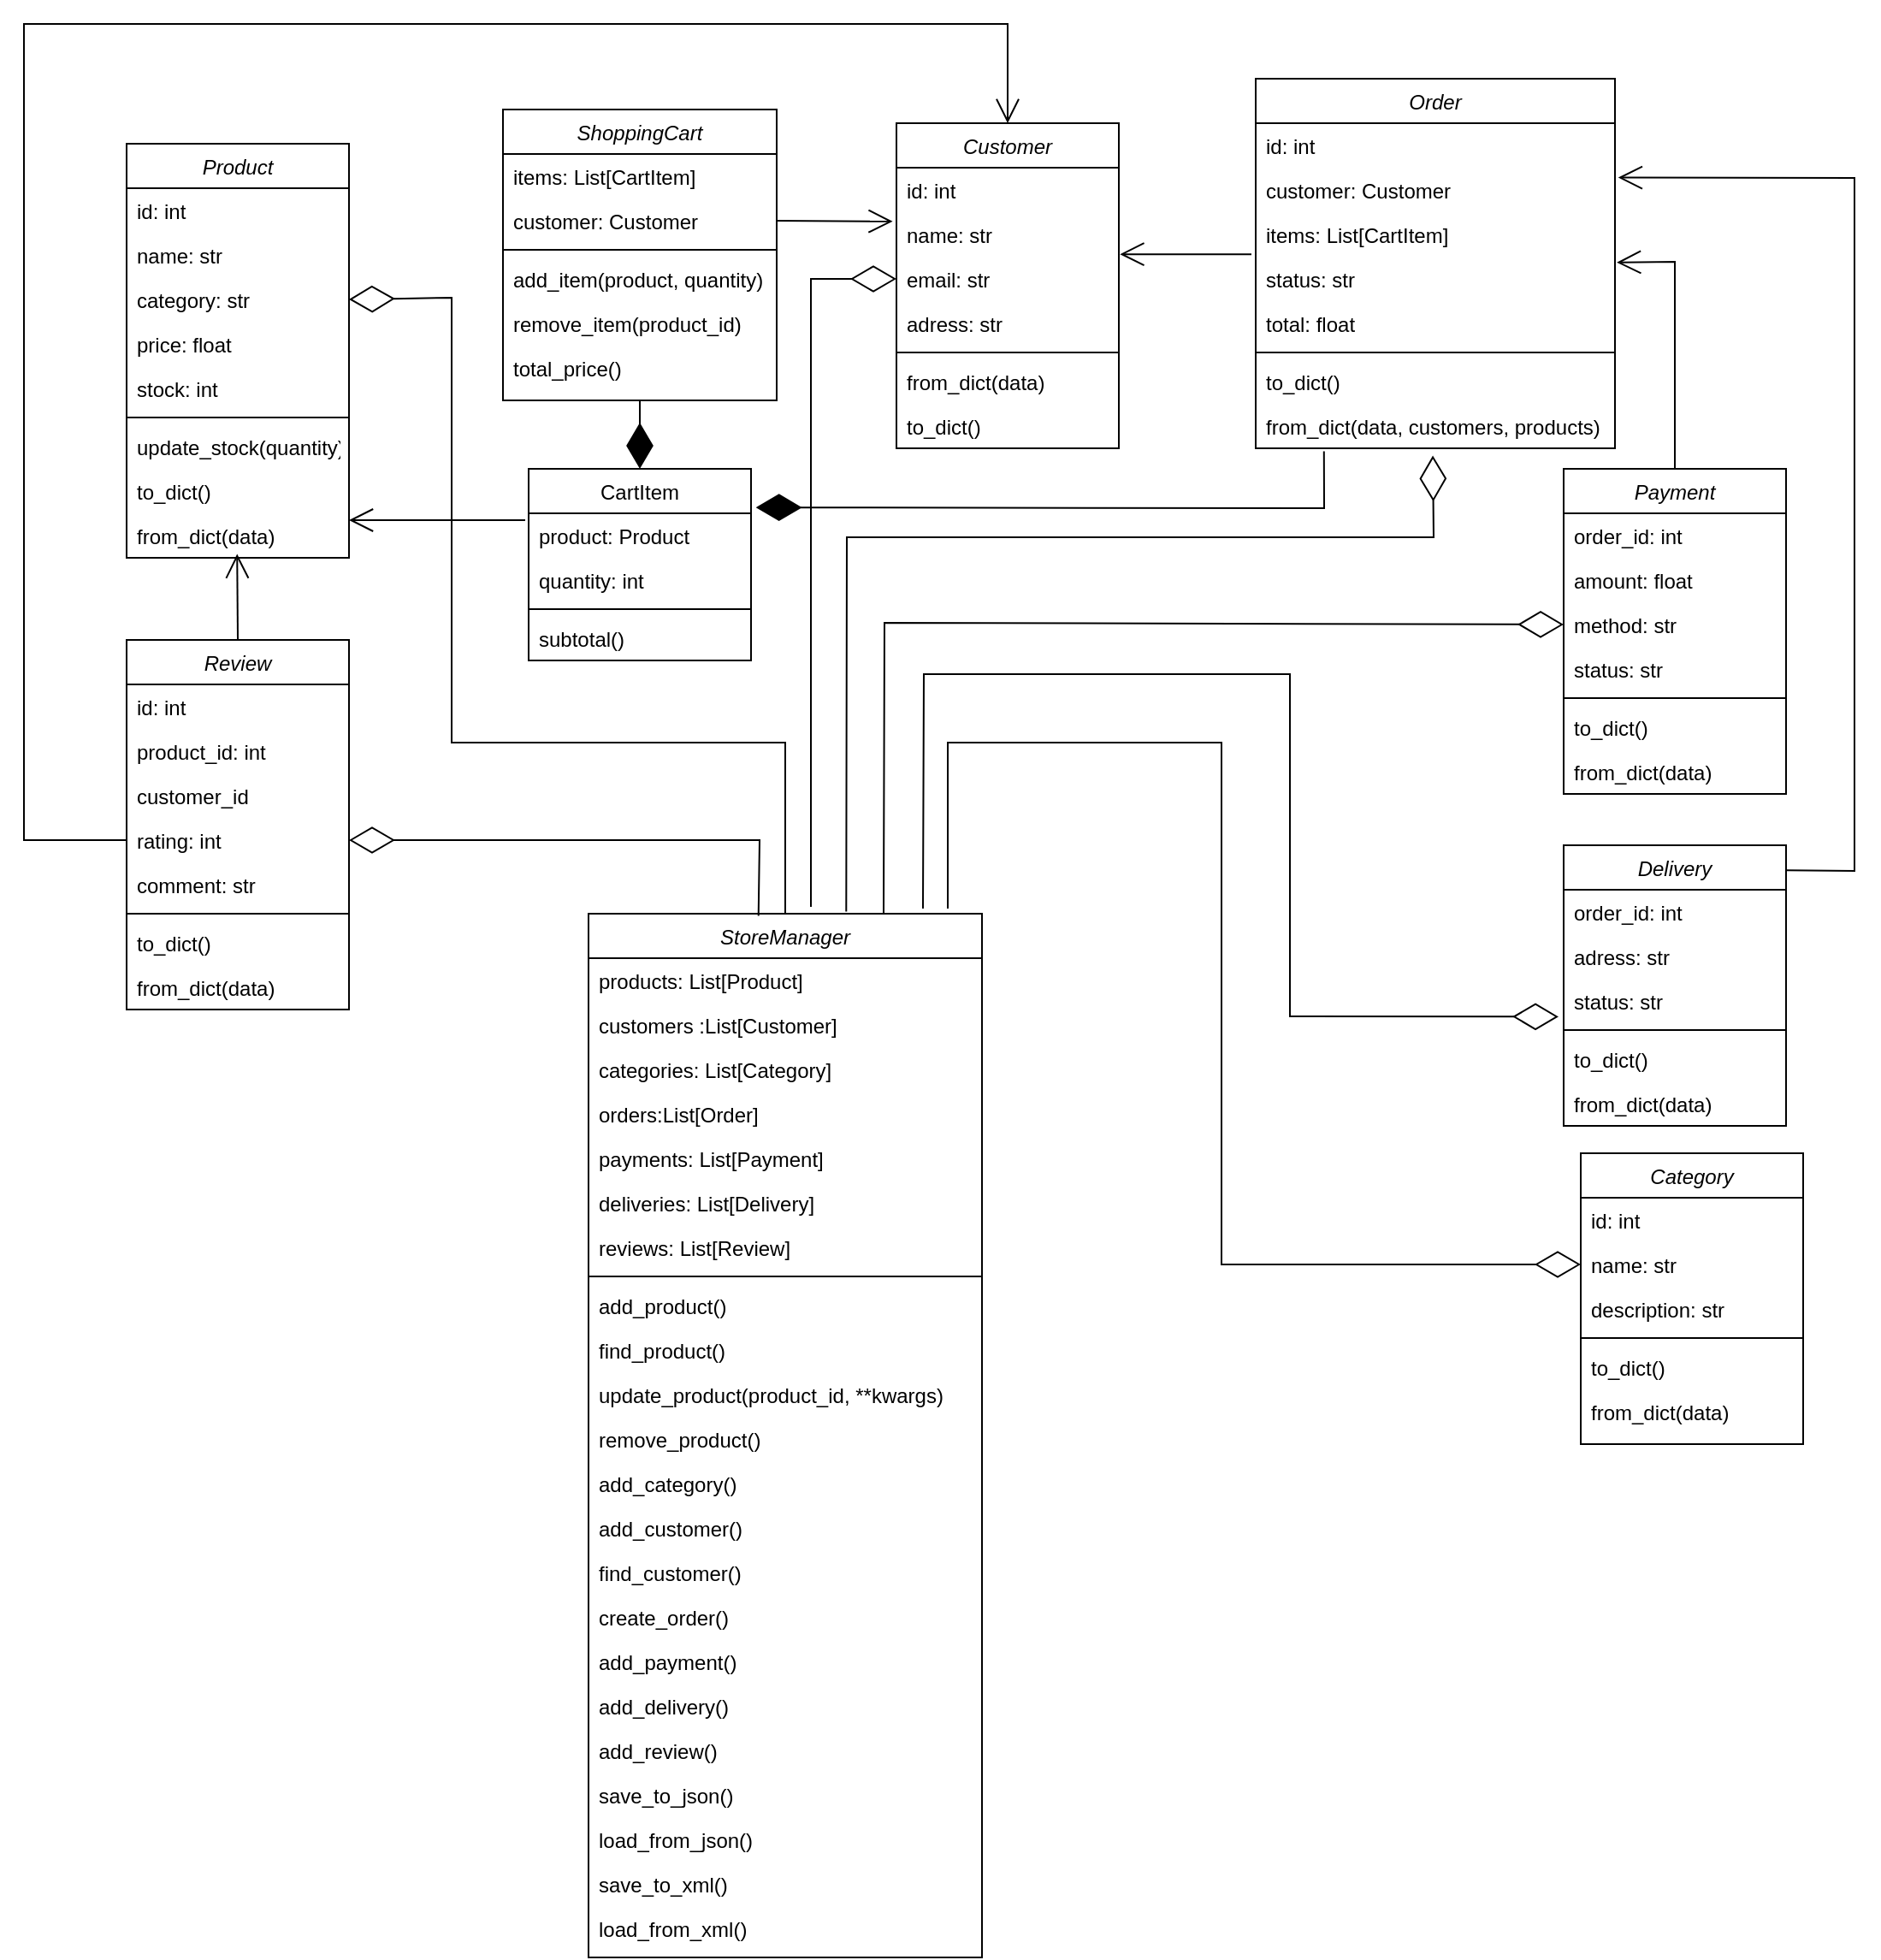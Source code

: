 <mxfile version="28.2.7">
  <diagram id="C5RBs43oDa-KdzZeNtuy" name="Page-1">
    <mxGraphModel dx="2334" dy="1983" grid="1" gridSize="10" guides="1" tooltips="1" connect="1" arrows="1" fold="1" page="1" pageScale="1" pageWidth="827" pageHeight="1169" math="0" shadow="0">
      <root>
        <mxCell id="WIyWlLk6GJQsqaUBKTNV-0" />
        <mxCell id="WIyWlLk6GJQsqaUBKTNV-1" parent="WIyWlLk6GJQsqaUBKTNV-0" />
        <mxCell id="zkfFHV4jXpPFQw0GAbJ--0" value="Product" style="swimlane;fontStyle=2;align=center;verticalAlign=top;childLayout=stackLayout;horizontal=1;startSize=26;horizontalStack=0;resizeParent=1;resizeLast=0;collapsible=1;marginBottom=0;rounded=0;shadow=0;strokeWidth=1;" parent="WIyWlLk6GJQsqaUBKTNV-1" vertex="1">
          <mxGeometry y="50" width="130" height="242" as="geometry">
            <mxRectangle x="220" y="120" width="160" height="26" as="alternateBounds" />
          </mxGeometry>
        </mxCell>
        <mxCell id="zkfFHV4jXpPFQw0GAbJ--1" value="id: int" style="text;align=left;verticalAlign=top;spacingLeft=4;spacingRight=4;overflow=hidden;rotatable=0;points=[[0,0.5],[1,0.5]];portConstraint=eastwest;" parent="zkfFHV4jXpPFQw0GAbJ--0" vertex="1">
          <mxGeometry y="26" width="130" height="26" as="geometry" />
        </mxCell>
        <mxCell id="zkfFHV4jXpPFQw0GAbJ--2" value="name: str" style="text;align=left;verticalAlign=top;spacingLeft=4;spacingRight=4;overflow=hidden;rotatable=0;points=[[0,0.5],[1,0.5]];portConstraint=eastwest;rounded=0;shadow=0;html=0;" parent="zkfFHV4jXpPFQw0GAbJ--0" vertex="1">
          <mxGeometry y="52" width="130" height="26" as="geometry" />
        </mxCell>
        <mxCell id="zkfFHV4jXpPFQw0GAbJ--3" value="category: str" style="text;align=left;verticalAlign=top;spacingLeft=4;spacingRight=4;overflow=hidden;rotatable=0;points=[[0,0.5],[1,0.5]];portConstraint=eastwest;rounded=0;shadow=0;html=0;" parent="zkfFHV4jXpPFQw0GAbJ--0" vertex="1">
          <mxGeometry y="78" width="130" height="26" as="geometry" />
        </mxCell>
        <mxCell id="DKI0FBBjCw4Z8pUlrbn_-0" value="price: float " style="text;align=left;verticalAlign=top;spacingLeft=4;spacingRight=4;overflow=hidden;rotatable=0;points=[[0,0.5],[1,0.5]];portConstraint=eastwest;rounded=0;shadow=0;html=0;" parent="zkfFHV4jXpPFQw0GAbJ--0" vertex="1">
          <mxGeometry y="104" width="130" height="26" as="geometry" />
        </mxCell>
        <mxCell id="DKI0FBBjCw4Z8pUlrbn_-1" value="stock: int" style="text;align=left;verticalAlign=top;spacingLeft=4;spacingRight=4;overflow=hidden;rotatable=0;points=[[0,0.5],[1,0.5]];portConstraint=eastwest;rounded=0;shadow=0;html=0;" parent="zkfFHV4jXpPFQw0GAbJ--0" vertex="1">
          <mxGeometry y="130" width="130" height="26" as="geometry" />
        </mxCell>
        <mxCell id="zkfFHV4jXpPFQw0GAbJ--4" value="" style="line;html=1;strokeWidth=1;align=left;verticalAlign=middle;spacingTop=-1;spacingLeft=3;spacingRight=3;rotatable=0;labelPosition=right;points=[];portConstraint=eastwest;" parent="zkfFHV4jXpPFQw0GAbJ--0" vertex="1">
          <mxGeometry y="156" width="130" height="8" as="geometry" />
        </mxCell>
        <mxCell id="zkfFHV4jXpPFQw0GAbJ--5" value="update_stock(quantity)" style="text;align=left;verticalAlign=top;spacingLeft=4;spacingRight=4;overflow=hidden;rotatable=0;points=[[0,0.5],[1,0.5]];portConstraint=eastwest;" parent="zkfFHV4jXpPFQw0GAbJ--0" vertex="1">
          <mxGeometry y="164" width="130" height="26" as="geometry" />
        </mxCell>
        <mxCell id="DKI0FBBjCw4Z8pUlrbn_-4" value="to_dict()" style="text;align=left;verticalAlign=top;spacingLeft=4;spacingRight=4;overflow=hidden;rotatable=0;points=[[0,0.5],[1,0.5]];portConstraint=eastwest;" parent="zkfFHV4jXpPFQw0GAbJ--0" vertex="1">
          <mxGeometry y="190" width="130" height="26" as="geometry" />
        </mxCell>
        <mxCell id="DKI0FBBjCw4Z8pUlrbn_-5" value="from_dict(data)" style="text;align=left;verticalAlign=top;spacingLeft=4;spacingRight=4;overflow=hidden;rotatable=0;points=[[0,0.5],[1,0.5]];portConstraint=eastwest;" parent="zkfFHV4jXpPFQw0GAbJ--0" vertex="1">
          <mxGeometry y="216" width="130" height="26" as="geometry" />
        </mxCell>
        <mxCell id="zkfFHV4jXpPFQw0GAbJ--17" value="CartItem" style="swimlane;fontStyle=0;align=center;verticalAlign=top;childLayout=stackLayout;horizontal=1;startSize=26;horizontalStack=0;resizeParent=1;resizeLast=0;collapsible=1;marginBottom=0;rounded=0;shadow=0;strokeWidth=1;" parent="WIyWlLk6GJQsqaUBKTNV-1" vertex="1">
          <mxGeometry x="235" y="240" width="130" height="112" as="geometry">
            <mxRectangle x="508" y="120" width="160" height="26" as="alternateBounds" />
          </mxGeometry>
        </mxCell>
        <mxCell id="zkfFHV4jXpPFQw0GAbJ--18" value="product: Product" style="text;align=left;verticalAlign=top;spacingLeft=4;spacingRight=4;overflow=hidden;rotatable=0;points=[[0,0.5],[1,0.5]];portConstraint=eastwest;" parent="zkfFHV4jXpPFQw0GAbJ--17" vertex="1">
          <mxGeometry y="26" width="130" height="26" as="geometry" />
        </mxCell>
        <mxCell id="zkfFHV4jXpPFQw0GAbJ--19" value="quantity: int" style="text;align=left;verticalAlign=top;spacingLeft=4;spacingRight=4;overflow=hidden;rotatable=0;points=[[0,0.5],[1,0.5]];portConstraint=eastwest;rounded=0;shadow=0;html=0;" parent="zkfFHV4jXpPFQw0GAbJ--17" vertex="1">
          <mxGeometry y="52" width="130" height="26" as="geometry" />
        </mxCell>
        <mxCell id="zkfFHV4jXpPFQw0GAbJ--23" value="" style="line;html=1;strokeWidth=1;align=left;verticalAlign=middle;spacingTop=-1;spacingLeft=3;spacingRight=3;rotatable=0;labelPosition=right;points=[];portConstraint=eastwest;" parent="zkfFHV4jXpPFQw0GAbJ--17" vertex="1">
          <mxGeometry y="78" width="130" height="8" as="geometry" />
        </mxCell>
        <mxCell id="zkfFHV4jXpPFQw0GAbJ--24" value="subtotal()" style="text;align=left;verticalAlign=top;spacingLeft=4;spacingRight=4;overflow=hidden;rotatable=0;points=[[0,0.5],[1,0.5]];portConstraint=eastwest;" parent="zkfFHV4jXpPFQw0GAbJ--17" vertex="1">
          <mxGeometry y="86" width="130" height="26" as="geometry" />
        </mxCell>
        <mxCell id="DKI0FBBjCw4Z8pUlrbn_-7" value="ShoppingCart" style="swimlane;fontStyle=2;align=center;verticalAlign=top;childLayout=stackLayout;horizontal=1;startSize=26;horizontalStack=0;resizeParent=1;resizeLast=0;collapsible=1;marginBottom=0;rounded=0;shadow=0;strokeWidth=1;" parent="WIyWlLk6GJQsqaUBKTNV-1" vertex="1">
          <mxGeometry x="220" y="30" width="160" height="170" as="geometry">
            <mxRectangle x="230" y="140" width="160" height="26" as="alternateBounds" />
          </mxGeometry>
        </mxCell>
        <mxCell id="DKI0FBBjCw4Z8pUlrbn_-8" value="items: List[CartItem]" style="text;align=left;verticalAlign=top;spacingLeft=4;spacingRight=4;overflow=hidden;rotatable=0;points=[[0,0.5],[1,0.5]];portConstraint=eastwest;" parent="DKI0FBBjCw4Z8pUlrbn_-7" vertex="1">
          <mxGeometry y="26" width="160" height="26" as="geometry" />
        </mxCell>
        <mxCell id="I-bOM3SAnrfnJg7YNh3z-1" value="customer: Customer" style="text;align=left;verticalAlign=top;spacingLeft=4;spacingRight=4;overflow=hidden;rotatable=0;points=[[0,0.5],[1,0.5]];portConstraint=eastwest;" vertex="1" parent="DKI0FBBjCw4Z8pUlrbn_-7">
          <mxGeometry y="52" width="160" height="26" as="geometry" />
        </mxCell>
        <mxCell id="DKI0FBBjCw4Z8pUlrbn_-13" value="" style="line;html=1;strokeWidth=1;align=left;verticalAlign=middle;spacingTop=-1;spacingLeft=3;spacingRight=3;rotatable=0;labelPosition=right;points=[];portConstraint=eastwest;" parent="DKI0FBBjCw4Z8pUlrbn_-7" vertex="1">
          <mxGeometry y="78" width="160" height="8" as="geometry" />
        </mxCell>
        <mxCell id="DKI0FBBjCw4Z8pUlrbn_-14" value="add_item(product, quantity)" style="text;align=left;verticalAlign=top;spacingLeft=4;spacingRight=4;overflow=hidden;rotatable=0;points=[[0,0.5],[1,0.5]];portConstraint=eastwest;" parent="DKI0FBBjCw4Z8pUlrbn_-7" vertex="1">
          <mxGeometry y="86" width="160" height="26" as="geometry" />
        </mxCell>
        <mxCell id="DKI0FBBjCw4Z8pUlrbn_-15" value="remove_item(product_id)" style="text;align=left;verticalAlign=top;spacingLeft=4;spacingRight=4;overflow=hidden;rotatable=0;points=[[0,0.5],[1,0.5]];portConstraint=eastwest;" parent="DKI0FBBjCw4Z8pUlrbn_-7" vertex="1">
          <mxGeometry y="112" width="160" height="26" as="geometry" />
        </mxCell>
        <mxCell id="DKI0FBBjCw4Z8pUlrbn_-16" value="total_price()" style="text;align=left;verticalAlign=top;spacingLeft=4;spacingRight=4;overflow=hidden;rotatable=0;points=[[0,0.5],[1,0.5]];portConstraint=eastwest;" parent="DKI0FBBjCw4Z8pUlrbn_-7" vertex="1">
          <mxGeometry y="138" width="160" height="26" as="geometry" />
        </mxCell>
        <mxCell id="DKI0FBBjCw4Z8pUlrbn_-21" value="Order" style="swimlane;fontStyle=2;align=center;verticalAlign=top;childLayout=stackLayout;horizontal=1;startSize=26;horizontalStack=0;resizeParent=1;resizeLast=0;collapsible=1;marginBottom=0;rounded=0;shadow=0;strokeWidth=1;" parent="WIyWlLk6GJQsqaUBKTNV-1" vertex="1">
          <mxGeometry x="660" y="12" width="210" height="216" as="geometry">
            <mxRectangle x="230" y="140" width="160" height="26" as="alternateBounds" />
          </mxGeometry>
        </mxCell>
        <mxCell id="DKI0FBBjCw4Z8pUlrbn_-22" value="id: int" style="text;align=left;verticalAlign=top;spacingLeft=4;spacingRight=4;overflow=hidden;rotatable=0;points=[[0,0.5],[1,0.5]];portConstraint=eastwest;" parent="DKI0FBBjCw4Z8pUlrbn_-21" vertex="1">
          <mxGeometry y="26" width="210" height="26" as="geometry" />
        </mxCell>
        <mxCell id="luBoeH97McLYvLyS9uhL-21" value="customer: Customer" style="text;align=left;verticalAlign=top;spacingLeft=4;spacingRight=4;overflow=hidden;rotatable=0;points=[[0,0.5],[1,0.5]];portConstraint=eastwest;" parent="DKI0FBBjCw4Z8pUlrbn_-21" vertex="1">
          <mxGeometry y="52" width="210" height="26" as="geometry" />
        </mxCell>
        <mxCell id="luBoeH97McLYvLyS9uhL-24" value="items: List[CartItem]" style="text;align=left;verticalAlign=top;spacingLeft=4;spacingRight=4;overflow=hidden;rotatable=0;points=[[0,0.5],[1,0.5]];portConstraint=eastwest;" parent="DKI0FBBjCw4Z8pUlrbn_-21" vertex="1">
          <mxGeometry y="78" width="210" height="26" as="geometry" />
        </mxCell>
        <mxCell id="luBoeH97McLYvLyS9uhL-25" value="status: str" style="text;align=left;verticalAlign=top;spacingLeft=4;spacingRight=4;overflow=hidden;rotatable=0;points=[[0,0.5],[1,0.5]];portConstraint=eastwest;" parent="DKI0FBBjCw4Z8pUlrbn_-21" vertex="1">
          <mxGeometry y="104" width="210" height="26" as="geometry" />
        </mxCell>
        <mxCell id="luBoeH97McLYvLyS9uhL-26" value="total: float" style="text;align=left;verticalAlign=top;spacingLeft=4;spacingRight=4;overflow=hidden;rotatable=0;points=[[0,0.5],[1,0.5]];portConstraint=eastwest;" parent="DKI0FBBjCw4Z8pUlrbn_-21" vertex="1">
          <mxGeometry y="130" width="210" height="26" as="geometry" />
        </mxCell>
        <mxCell id="DKI0FBBjCw4Z8pUlrbn_-23" value="" style="line;html=1;strokeWidth=1;align=left;verticalAlign=middle;spacingTop=-1;spacingLeft=3;spacingRight=3;rotatable=0;labelPosition=right;points=[];portConstraint=eastwest;" parent="DKI0FBBjCw4Z8pUlrbn_-21" vertex="1">
          <mxGeometry y="156" width="210" height="8" as="geometry" />
        </mxCell>
        <mxCell id="DKI0FBBjCw4Z8pUlrbn_-27" value="to_dict()" style="text;align=left;verticalAlign=top;spacingLeft=4;spacingRight=4;overflow=hidden;rotatable=0;points=[[0,0.5],[1,0.5]];portConstraint=eastwest;" parent="DKI0FBBjCw4Z8pUlrbn_-21" vertex="1">
          <mxGeometry y="164" width="210" height="26" as="geometry" />
        </mxCell>
        <mxCell id="I-bOM3SAnrfnJg7YNh3z-3" value="from_dict(data, customers, products)" style="text;align=left;verticalAlign=top;spacingLeft=4;spacingRight=4;overflow=hidden;rotatable=0;points=[[0,0.5],[1,0.5]];portConstraint=eastwest;" vertex="1" parent="DKI0FBBjCw4Z8pUlrbn_-21">
          <mxGeometry y="190" width="210" height="26" as="geometry" />
        </mxCell>
        <mxCell id="luBoeH97McLYvLyS9uhL-0" value="Customer" style="swimlane;fontStyle=2;align=center;verticalAlign=top;childLayout=stackLayout;horizontal=1;startSize=26;horizontalStack=0;resizeParent=1;resizeLast=0;collapsible=1;marginBottom=0;rounded=0;shadow=0;strokeWidth=1;" parent="WIyWlLk6GJQsqaUBKTNV-1" vertex="1">
          <mxGeometry x="450" y="38" width="130" height="190" as="geometry">
            <mxRectangle x="230" y="140" width="160" height="26" as="alternateBounds" />
          </mxGeometry>
        </mxCell>
        <mxCell id="luBoeH97McLYvLyS9uhL-1" value="id: int&#xa;" style="text;align=left;verticalAlign=top;spacingLeft=4;spacingRight=4;overflow=hidden;rotatable=0;points=[[0,0.5],[1,0.5]];portConstraint=eastwest;" parent="luBoeH97McLYvLyS9uhL-0" vertex="1">
          <mxGeometry y="26" width="130" height="26" as="geometry" />
        </mxCell>
        <mxCell id="luBoeH97McLYvLyS9uhL-14" value="name: str" style="text;align=left;verticalAlign=top;spacingLeft=4;spacingRight=4;overflow=hidden;rotatable=0;points=[[0,0.5],[1,0.5]];portConstraint=eastwest;" parent="luBoeH97McLYvLyS9uhL-0" vertex="1">
          <mxGeometry y="52" width="130" height="26" as="geometry" />
        </mxCell>
        <mxCell id="luBoeH97McLYvLyS9uhL-15" value="email: str" style="text;align=left;verticalAlign=top;spacingLeft=4;spacingRight=4;overflow=hidden;rotatable=0;points=[[0,0.5],[1,0.5]];portConstraint=eastwest;" parent="luBoeH97McLYvLyS9uhL-0" vertex="1">
          <mxGeometry y="78" width="130" height="26" as="geometry" />
        </mxCell>
        <mxCell id="luBoeH97McLYvLyS9uhL-16" value="adress: str" style="text;align=left;verticalAlign=top;spacingLeft=4;spacingRight=4;overflow=hidden;rotatable=0;points=[[0,0.5],[1,0.5]];portConstraint=eastwest;" parent="luBoeH97McLYvLyS9uhL-0" vertex="1">
          <mxGeometry y="104" width="130" height="26" as="geometry" />
        </mxCell>
        <mxCell id="luBoeH97McLYvLyS9uhL-2" value="" style="line;html=1;strokeWidth=1;align=left;verticalAlign=middle;spacingTop=-1;spacingLeft=3;spacingRight=3;rotatable=0;labelPosition=right;points=[];portConstraint=eastwest;" parent="luBoeH97McLYvLyS9uhL-0" vertex="1">
          <mxGeometry y="130" width="130" height="8" as="geometry" />
        </mxCell>
        <mxCell id="luBoeH97McLYvLyS9uhL-5" value="from_dict(data)" style="text;align=left;verticalAlign=top;spacingLeft=4;spacingRight=4;overflow=hidden;rotatable=0;points=[[0,0.5],[1,0.5]];portConstraint=eastwest;" parent="luBoeH97McLYvLyS9uhL-0" vertex="1">
          <mxGeometry y="138" width="130" height="26" as="geometry" />
        </mxCell>
        <mxCell id="luBoeH97McLYvLyS9uhL-6" value="to_dict()" style="text;align=left;verticalAlign=top;spacingLeft=4;spacingRight=4;overflow=hidden;rotatable=0;points=[[0,0.5],[1,0.5]];portConstraint=eastwest;" parent="luBoeH97McLYvLyS9uhL-0" vertex="1">
          <mxGeometry y="164" width="130" height="26" as="geometry" />
        </mxCell>
        <mxCell id="luBoeH97McLYvLyS9uhL-7" value="Delivery" style="swimlane;fontStyle=2;align=center;verticalAlign=top;childLayout=stackLayout;horizontal=1;startSize=26;horizontalStack=0;resizeParent=1;resizeLast=0;collapsible=1;marginBottom=0;rounded=0;shadow=0;strokeWidth=1;" parent="WIyWlLk6GJQsqaUBKTNV-1" vertex="1">
          <mxGeometry x="840" y="460" width="130" height="164" as="geometry">
            <mxRectangle x="230" y="140" width="160" height="26" as="alternateBounds" />
          </mxGeometry>
        </mxCell>
        <mxCell id="luBoeH97McLYvLyS9uhL-8" value="order_id: int" style="text;align=left;verticalAlign=top;spacingLeft=4;spacingRight=4;overflow=hidden;rotatable=0;points=[[0,0.5],[1,0.5]];portConstraint=eastwest;" parent="luBoeH97McLYvLyS9uhL-7" vertex="1">
          <mxGeometry y="26" width="130" height="26" as="geometry" />
        </mxCell>
        <mxCell id="luBoeH97McLYvLyS9uhL-43" value="adress: str" style="text;align=left;verticalAlign=top;spacingLeft=4;spacingRight=4;overflow=hidden;rotatable=0;points=[[0,0.5],[1,0.5]];portConstraint=eastwest;" parent="luBoeH97McLYvLyS9uhL-7" vertex="1">
          <mxGeometry y="52" width="130" height="26" as="geometry" />
        </mxCell>
        <mxCell id="luBoeH97McLYvLyS9uhL-44" value="status: str" style="text;align=left;verticalAlign=top;spacingLeft=4;spacingRight=4;overflow=hidden;rotatable=0;points=[[0,0.5],[1,0.5]];portConstraint=eastwest;" parent="luBoeH97McLYvLyS9uhL-7" vertex="1">
          <mxGeometry y="78" width="130" height="26" as="geometry" />
        </mxCell>
        <mxCell id="luBoeH97McLYvLyS9uhL-9" value="" style="line;html=1;strokeWidth=1;align=left;verticalAlign=middle;spacingTop=-1;spacingLeft=3;spacingRight=3;rotatable=0;labelPosition=right;points=[];portConstraint=eastwest;" parent="luBoeH97McLYvLyS9uhL-7" vertex="1">
          <mxGeometry y="104" width="130" height="8" as="geometry" />
        </mxCell>
        <mxCell id="luBoeH97McLYvLyS9uhL-13" value="to_dict()" style="text;align=left;verticalAlign=top;spacingLeft=4;spacingRight=4;overflow=hidden;rotatable=0;points=[[0,0.5],[1,0.5]];portConstraint=eastwest;" parent="luBoeH97McLYvLyS9uhL-7" vertex="1">
          <mxGeometry y="112" width="130" height="26" as="geometry" />
        </mxCell>
        <mxCell id="luBoeH97McLYvLyS9uhL-83" value="from_dict(data)" style="text;align=left;verticalAlign=top;spacingLeft=4;spacingRight=4;overflow=hidden;rotatable=0;points=[[0,0.5],[1,0.5]];portConstraint=eastwest;" parent="luBoeH97McLYvLyS9uhL-7" vertex="1">
          <mxGeometry y="138" width="130" height="26" as="geometry" />
        </mxCell>
        <mxCell id="luBoeH97McLYvLyS9uhL-35" value="Payment" style="swimlane;fontStyle=2;align=center;verticalAlign=top;childLayout=stackLayout;horizontal=1;startSize=26;horizontalStack=0;resizeParent=1;resizeLast=0;collapsible=1;marginBottom=0;rounded=0;shadow=0;strokeWidth=1;" parent="WIyWlLk6GJQsqaUBKTNV-1" vertex="1">
          <mxGeometry x="840" y="240" width="130" height="190" as="geometry">
            <mxRectangle x="230" y="140" width="160" height="26" as="alternateBounds" />
          </mxGeometry>
        </mxCell>
        <mxCell id="luBoeH97McLYvLyS9uhL-36" value="order_id: int" style="text;align=left;verticalAlign=top;spacingLeft=4;spacingRight=4;overflow=hidden;rotatable=0;points=[[0,0.5],[1,0.5]];portConstraint=eastwest;" parent="luBoeH97McLYvLyS9uhL-35" vertex="1">
          <mxGeometry y="26" width="130" height="26" as="geometry" />
        </mxCell>
        <mxCell id="luBoeH97McLYvLyS9uhL-37" value="amount: float" style="text;align=left;verticalAlign=top;spacingLeft=4;spacingRight=4;overflow=hidden;rotatable=0;points=[[0,0.5],[1,0.5]];portConstraint=eastwest;" parent="luBoeH97McLYvLyS9uhL-35" vertex="1">
          <mxGeometry y="52" width="130" height="26" as="geometry" />
        </mxCell>
        <mxCell id="luBoeH97McLYvLyS9uhL-38" value="method: str" style="text;align=left;verticalAlign=top;spacingLeft=4;spacingRight=4;overflow=hidden;rotatable=0;points=[[0,0.5],[1,0.5]];portConstraint=eastwest;" parent="luBoeH97McLYvLyS9uhL-35" vertex="1">
          <mxGeometry y="78" width="130" height="26" as="geometry" />
        </mxCell>
        <mxCell id="luBoeH97McLYvLyS9uhL-39" value="status: str" style="text;align=left;verticalAlign=top;spacingLeft=4;spacingRight=4;overflow=hidden;rotatable=0;points=[[0,0.5],[1,0.5]];portConstraint=eastwest;" parent="luBoeH97McLYvLyS9uhL-35" vertex="1">
          <mxGeometry y="104" width="130" height="26" as="geometry" />
        </mxCell>
        <mxCell id="luBoeH97McLYvLyS9uhL-40" value="" style="line;html=1;strokeWidth=1;align=left;verticalAlign=middle;spacingTop=-1;spacingLeft=3;spacingRight=3;rotatable=0;labelPosition=right;points=[];portConstraint=eastwest;" parent="luBoeH97McLYvLyS9uhL-35" vertex="1">
          <mxGeometry y="130" width="130" height="8" as="geometry" />
        </mxCell>
        <mxCell id="luBoeH97McLYvLyS9uhL-42" value="to_dict()" style="text;align=left;verticalAlign=top;spacingLeft=4;spacingRight=4;overflow=hidden;rotatable=0;points=[[0,0.5],[1,0.5]];portConstraint=eastwest;" parent="luBoeH97McLYvLyS9uhL-35" vertex="1">
          <mxGeometry y="138" width="130" height="26" as="geometry" />
        </mxCell>
        <mxCell id="-Mn54NZ6_ILR-ryxQF3A-2" value="from_dict(data)" style="text;align=left;verticalAlign=top;spacingLeft=4;spacingRight=4;overflow=hidden;rotatable=0;points=[[0,0.5],[1,0.5]];portConstraint=eastwest;" parent="luBoeH97McLYvLyS9uhL-35" vertex="1">
          <mxGeometry y="164" width="130" height="26" as="geometry" />
        </mxCell>
        <mxCell id="luBoeH97McLYvLyS9uhL-45" value="StoreManager" style="swimlane;fontStyle=2;align=center;verticalAlign=top;childLayout=stackLayout;horizontal=1;startSize=26;horizontalStack=0;resizeParent=1;resizeLast=0;collapsible=1;marginBottom=0;rounded=0;shadow=0;strokeWidth=1;" parent="WIyWlLk6GJQsqaUBKTNV-1" vertex="1">
          <mxGeometry x="270" y="500" width="230" height="610" as="geometry">
            <mxRectangle x="230" y="140" width="160" height="26" as="alternateBounds" />
          </mxGeometry>
        </mxCell>
        <mxCell id="luBoeH97McLYvLyS9uhL-46" value="products: List[Product]" style="text;align=left;verticalAlign=top;spacingLeft=4;spacingRight=4;overflow=hidden;rotatable=0;points=[[0,0.5],[1,0.5]];portConstraint=eastwest;" parent="luBoeH97McLYvLyS9uhL-45" vertex="1">
          <mxGeometry y="26" width="230" height="26" as="geometry" />
        </mxCell>
        <mxCell id="luBoeH97McLYvLyS9uhL-47" value="customers :List[Customer]" style="text;align=left;verticalAlign=top;spacingLeft=4;spacingRight=4;overflow=hidden;rotatable=0;points=[[0,0.5],[1,0.5]];portConstraint=eastwest;" parent="luBoeH97McLYvLyS9uhL-45" vertex="1">
          <mxGeometry y="52" width="230" height="26" as="geometry" />
        </mxCell>
        <mxCell id="I-bOM3SAnrfnJg7YNh3z-4" value="categories: List[Category]" style="text;align=left;verticalAlign=top;spacingLeft=4;spacingRight=4;overflow=hidden;rotatable=0;points=[[0,0.5],[1,0.5]];portConstraint=eastwest;" vertex="1" parent="luBoeH97McLYvLyS9uhL-45">
          <mxGeometry y="78" width="230" height="26" as="geometry" />
        </mxCell>
        <mxCell id="luBoeH97McLYvLyS9uhL-51" value="orders:List[Order]" style="text;align=left;verticalAlign=top;spacingLeft=4;spacingRight=4;overflow=hidden;rotatable=0;points=[[0,0.5],[1,0.5]];portConstraint=eastwest;" parent="luBoeH97McLYvLyS9uhL-45" vertex="1">
          <mxGeometry y="104" width="230" height="26" as="geometry" />
        </mxCell>
        <mxCell id="luBoeH97McLYvLyS9uhL-52" value="payments: List[Payment]" style="text;align=left;verticalAlign=top;spacingLeft=4;spacingRight=4;overflow=hidden;rotatable=0;points=[[0,0.5],[1,0.5]];portConstraint=eastwest;" parent="luBoeH97McLYvLyS9uhL-45" vertex="1">
          <mxGeometry y="130" width="230" height="26" as="geometry" />
        </mxCell>
        <mxCell id="luBoeH97McLYvLyS9uhL-53" value="deliveries: List[Delivery]" style="text;align=left;verticalAlign=top;spacingLeft=4;spacingRight=4;overflow=hidden;rotatable=0;points=[[0,0.5],[1,0.5]];portConstraint=eastwest;" parent="luBoeH97McLYvLyS9uhL-45" vertex="1">
          <mxGeometry y="156" width="230" height="26" as="geometry" />
        </mxCell>
        <mxCell id="-Mn54NZ6_ILR-ryxQF3A-0" value="reviews: List[Review]" style="text;align=left;verticalAlign=top;spacingLeft=4;spacingRight=4;overflow=hidden;rotatable=0;points=[[0,0.5],[1,0.5]];portConstraint=eastwest;" parent="luBoeH97McLYvLyS9uhL-45" vertex="1">
          <mxGeometry y="182" width="230" height="26" as="geometry" />
        </mxCell>
        <mxCell id="luBoeH97McLYvLyS9uhL-49" value="" style="line;html=1;strokeWidth=1;align=left;verticalAlign=middle;spacingTop=-1;spacingLeft=3;spacingRight=3;rotatable=0;labelPosition=right;points=[];portConstraint=eastwest;" parent="luBoeH97McLYvLyS9uhL-45" vertex="1">
          <mxGeometry y="208" width="230" height="8" as="geometry" />
        </mxCell>
        <mxCell id="luBoeH97McLYvLyS9uhL-50" value="add_product()" style="text;align=left;verticalAlign=top;spacingLeft=4;spacingRight=4;overflow=hidden;rotatable=0;points=[[0,0.5],[1,0.5]];portConstraint=eastwest;" parent="luBoeH97McLYvLyS9uhL-45" vertex="1">
          <mxGeometry y="216" width="230" height="26" as="geometry" />
        </mxCell>
        <mxCell id="luBoeH97McLYvLyS9uhL-54" value="find_product()" style="text;align=left;verticalAlign=top;spacingLeft=4;spacingRight=4;overflow=hidden;rotatable=0;points=[[0,0.5],[1,0.5]];portConstraint=eastwest;" parent="luBoeH97McLYvLyS9uhL-45" vertex="1">
          <mxGeometry y="242" width="230" height="26" as="geometry" />
        </mxCell>
        <mxCell id="luBoeH97McLYvLyS9uhL-55" value="update_product(product_id, **kwargs)" style="text;align=left;verticalAlign=top;spacingLeft=4;spacingRight=4;overflow=hidden;rotatable=0;points=[[0,0.5],[1,0.5]];portConstraint=eastwest;" parent="luBoeH97McLYvLyS9uhL-45" vertex="1">
          <mxGeometry y="268" width="230" height="26" as="geometry" />
        </mxCell>
        <mxCell id="luBoeH97McLYvLyS9uhL-56" value="remove_product()" style="text;align=left;verticalAlign=top;spacingLeft=4;spacingRight=4;overflow=hidden;rotatable=0;points=[[0,0.5],[1,0.5]];portConstraint=eastwest;" parent="luBoeH97McLYvLyS9uhL-45" vertex="1">
          <mxGeometry y="294" width="230" height="26" as="geometry" />
        </mxCell>
        <mxCell id="luBoeH97McLYvLyS9uhL-57" value="add_category()" style="text;align=left;verticalAlign=top;spacingLeft=4;spacingRight=4;overflow=hidden;rotatable=0;points=[[0,0.5],[1,0.5]];portConstraint=eastwest;" parent="luBoeH97McLYvLyS9uhL-45" vertex="1">
          <mxGeometry y="320" width="230" height="26" as="geometry" />
        </mxCell>
        <mxCell id="luBoeH97McLYvLyS9uhL-58" value="add_customer()" style="text;align=left;verticalAlign=top;spacingLeft=4;spacingRight=4;overflow=hidden;rotatable=0;points=[[0,0.5],[1,0.5]];portConstraint=eastwest;" parent="luBoeH97McLYvLyS9uhL-45" vertex="1">
          <mxGeometry y="346" width="230" height="26" as="geometry" />
        </mxCell>
        <mxCell id="luBoeH97McLYvLyS9uhL-59" value="find_customer()" style="text;align=left;verticalAlign=top;spacingLeft=4;spacingRight=4;overflow=hidden;rotatable=0;points=[[0,0.5],[1,0.5]];portConstraint=eastwest;" parent="luBoeH97McLYvLyS9uhL-45" vertex="1">
          <mxGeometry y="372" width="230" height="26" as="geometry" />
        </mxCell>
        <mxCell id="-Mn54NZ6_ILR-ryxQF3A-1" value="create_order()" style="text;align=left;verticalAlign=top;spacingLeft=4;spacingRight=4;overflow=hidden;rotatable=0;points=[[0,0.5],[1,0.5]];portConstraint=eastwest;" parent="luBoeH97McLYvLyS9uhL-45" vertex="1">
          <mxGeometry y="398" width="230" height="26" as="geometry" />
        </mxCell>
        <mxCell id="luBoeH97McLYvLyS9uhL-60" value="add_payment()" style="text;align=left;verticalAlign=top;spacingLeft=4;spacingRight=4;overflow=hidden;rotatable=0;points=[[0,0.5],[1,0.5]];portConstraint=eastwest;" parent="luBoeH97McLYvLyS9uhL-45" vertex="1">
          <mxGeometry y="424" width="230" height="26" as="geometry" />
        </mxCell>
        <mxCell id="luBoeH97McLYvLyS9uhL-61" value="add_delivery()" style="text;align=left;verticalAlign=top;spacingLeft=4;spacingRight=4;overflow=hidden;rotatable=0;points=[[0,0.5],[1,0.5]];portConstraint=eastwest;" parent="luBoeH97McLYvLyS9uhL-45" vertex="1">
          <mxGeometry y="450" width="230" height="26" as="geometry" />
        </mxCell>
        <mxCell id="luBoeH97McLYvLyS9uhL-62" value="add_review()" style="text;align=left;verticalAlign=top;spacingLeft=4;spacingRight=4;overflow=hidden;rotatable=0;points=[[0,0.5],[1,0.5]];portConstraint=eastwest;" parent="luBoeH97McLYvLyS9uhL-45" vertex="1">
          <mxGeometry y="476" width="230" height="26" as="geometry" />
        </mxCell>
        <mxCell id="luBoeH97McLYvLyS9uhL-63" value="save_to_json()" style="text;align=left;verticalAlign=top;spacingLeft=4;spacingRight=4;overflow=hidden;rotatable=0;points=[[0,0.5],[1,0.5]];portConstraint=eastwest;" parent="luBoeH97McLYvLyS9uhL-45" vertex="1">
          <mxGeometry y="502" width="230" height="26" as="geometry" />
        </mxCell>
        <mxCell id="I-bOM3SAnrfnJg7YNh3z-5" value="load_from_json()" style="text;align=left;verticalAlign=top;spacingLeft=4;spacingRight=4;overflow=hidden;rotatable=0;points=[[0,0.5],[1,0.5]];portConstraint=eastwest;" vertex="1" parent="luBoeH97McLYvLyS9uhL-45">
          <mxGeometry y="528" width="230" height="26" as="geometry" />
        </mxCell>
        <mxCell id="I-bOM3SAnrfnJg7YNh3z-6" value="save_to_xml()" style="text;align=left;verticalAlign=top;spacingLeft=4;spacingRight=4;overflow=hidden;rotatable=0;points=[[0,0.5],[1,0.5]];portConstraint=eastwest;" vertex="1" parent="luBoeH97McLYvLyS9uhL-45">
          <mxGeometry y="554" width="230" height="26" as="geometry" />
        </mxCell>
        <mxCell id="I-bOM3SAnrfnJg7YNh3z-7" value="load_from_xml()" style="text;align=left;verticalAlign=top;spacingLeft=4;spacingRight=4;overflow=hidden;rotatable=0;points=[[0,0.5],[1,0.5]];portConstraint=eastwest;" vertex="1" parent="luBoeH97McLYvLyS9uhL-45">
          <mxGeometry y="580" width="230" height="26" as="geometry" />
        </mxCell>
        <mxCell id="luBoeH97McLYvLyS9uhL-65" value="Review" style="swimlane;fontStyle=2;align=center;verticalAlign=top;childLayout=stackLayout;horizontal=1;startSize=26;horizontalStack=0;resizeParent=1;resizeLast=0;collapsible=1;marginBottom=0;rounded=0;shadow=0;strokeWidth=1;" parent="WIyWlLk6GJQsqaUBKTNV-1" vertex="1">
          <mxGeometry y="340" width="130" height="216" as="geometry">
            <mxRectangle x="230" y="140" width="160" height="26" as="alternateBounds" />
          </mxGeometry>
        </mxCell>
        <mxCell id="luBoeH97McLYvLyS9uhL-66" value="id: int" style="text;align=left;verticalAlign=top;spacingLeft=4;spacingRight=4;overflow=hidden;rotatable=0;points=[[0,0.5],[1,0.5]];portConstraint=eastwest;" parent="luBoeH97McLYvLyS9uhL-65" vertex="1">
          <mxGeometry y="26" width="130" height="26" as="geometry" />
        </mxCell>
        <mxCell id="luBoeH97McLYvLyS9uhL-67" value="product_id: int" style="text;align=left;verticalAlign=top;spacingLeft=4;spacingRight=4;overflow=hidden;rotatable=0;points=[[0,0.5],[1,0.5]];portConstraint=eastwest;" parent="luBoeH97McLYvLyS9uhL-65" vertex="1">
          <mxGeometry y="52" width="130" height="26" as="geometry" />
        </mxCell>
        <mxCell id="luBoeH97McLYvLyS9uhL-68" value="customer_id" style="text;align=left;verticalAlign=top;spacingLeft=4;spacingRight=4;overflow=hidden;rotatable=0;points=[[0,0.5],[1,0.5]];portConstraint=eastwest;" parent="luBoeH97McLYvLyS9uhL-65" vertex="1">
          <mxGeometry y="78" width="130" height="26" as="geometry" />
        </mxCell>
        <mxCell id="luBoeH97McLYvLyS9uhL-71" value="rating: int" style="text;align=left;verticalAlign=top;spacingLeft=4;spacingRight=4;overflow=hidden;rotatable=0;points=[[0,0.5],[1,0.5]];portConstraint=eastwest;" parent="luBoeH97McLYvLyS9uhL-65" vertex="1">
          <mxGeometry y="104" width="130" height="26" as="geometry" />
        </mxCell>
        <mxCell id="luBoeH97McLYvLyS9uhL-72" value="comment: str" style="text;align=left;verticalAlign=top;spacingLeft=4;spacingRight=4;overflow=hidden;rotatable=0;points=[[0,0.5],[1,0.5]];portConstraint=eastwest;" parent="luBoeH97McLYvLyS9uhL-65" vertex="1">
          <mxGeometry y="130" width="130" height="26" as="geometry" />
        </mxCell>
        <mxCell id="luBoeH97McLYvLyS9uhL-69" value="" style="line;html=1;strokeWidth=1;align=left;verticalAlign=middle;spacingTop=-1;spacingLeft=3;spacingRight=3;rotatable=0;labelPosition=right;points=[];portConstraint=eastwest;" parent="luBoeH97McLYvLyS9uhL-65" vertex="1">
          <mxGeometry y="156" width="130" height="8" as="geometry" />
        </mxCell>
        <mxCell id="luBoeH97McLYvLyS9uhL-70" value="to_dict()" style="text;align=left;verticalAlign=top;spacingLeft=4;spacingRight=4;overflow=hidden;rotatable=0;points=[[0,0.5],[1,0.5]];portConstraint=eastwest;" parent="luBoeH97McLYvLyS9uhL-65" vertex="1">
          <mxGeometry y="164" width="130" height="26" as="geometry" />
        </mxCell>
        <mxCell id="luBoeH97McLYvLyS9uhL-82" value="from_dict(data)" style="text;align=left;verticalAlign=top;spacingLeft=4;spacingRight=4;overflow=hidden;rotatable=0;points=[[0,0.5],[1,0.5]];portConstraint=eastwest;" parent="luBoeH97McLYvLyS9uhL-65" vertex="1">
          <mxGeometry y="190" width="130" height="26" as="geometry" />
        </mxCell>
        <mxCell id="luBoeH97McLYvLyS9uhL-73" value="Category" style="swimlane;fontStyle=2;align=center;verticalAlign=top;childLayout=stackLayout;horizontal=1;startSize=26;horizontalStack=0;resizeParent=1;resizeLast=0;collapsible=1;marginBottom=0;rounded=0;shadow=0;strokeWidth=1;" parent="WIyWlLk6GJQsqaUBKTNV-1" vertex="1">
          <mxGeometry x="850" y="640" width="130" height="170" as="geometry">
            <mxRectangle x="230" y="140" width="160" height="26" as="alternateBounds" />
          </mxGeometry>
        </mxCell>
        <mxCell id="luBoeH97McLYvLyS9uhL-74" value="id: int" style="text;align=left;verticalAlign=top;spacingLeft=4;spacingRight=4;overflow=hidden;rotatable=0;points=[[0,0.5],[1,0.5]];portConstraint=eastwest;" parent="luBoeH97McLYvLyS9uhL-73" vertex="1">
          <mxGeometry y="26" width="130" height="26" as="geometry" />
        </mxCell>
        <mxCell id="luBoeH97McLYvLyS9uhL-75" value="name: str" style="text;align=left;verticalAlign=top;spacingLeft=4;spacingRight=4;overflow=hidden;rotatable=0;points=[[0,0.5],[1,0.5]];portConstraint=eastwest;" parent="luBoeH97McLYvLyS9uhL-73" vertex="1">
          <mxGeometry y="52" width="130" height="26" as="geometry" />
        </mxCell>
        <mxCell id="luBoeH97McLYvLyS9uhL-76" value="description: str" style="text;align=left;verticalAlign=top;spacingLeft=4;spacingRight=4;overflow=hidden;rotatable=0;points=[[0,0.5],[1,0.5]];portConstraint=eastwest;" parent="luBoeH97McLYvLyS9uhL-73" vertex="1">
          <mxGeometry y="78" width="130" height="26" as="geometry" />
        </mxCell>
        <mxCell id="luBoeH97McLYvLyS9uhL-79" value="" style="line;html=1;strokeWidth=1;align=left;verticalAlign=middle;spacingTop=-1;spacingLeft=3;spacingRight=3;rotatable=0;labelPosition=right;points=[];portConstraint=eastwest;" parent="luBoeH97McLYvLyS9uhL-73" vertex="1">
          <mxGeometry y="104" width="130" height="8" as="geometry" />
        </mxCell>
        <mxCell id="luBoeH97McLYvLyS9uhL-80" value="to_dict()" style="text;align=left;verticalAlign=top;spacingLeft=4;spacingRight=4;overflow=hidden;rotatable=0;points=[[0,0.5],[1,0.5]];portConstraint=eastwest;" parent="luBoeH97McLYvLyS9uhL-73" vertex="1">
          <mxGeometry y="112" width="130" height="26" as="geometry" />
        </mxCell>
        <mxCell id="luBoeH97McLYvLyS9uhL-81" value="from_dict(data)" style="text;align=left;verticalAlign=top;spacingLeft=4;spacingRight=4;overflow=hidden;rotatable=0;points=[[0,0.5],[1,0.5]];portConstraint=eastwest;" parent="luBoeH97McLYvLyS9uhL-73" vertex="1">
          <mxGeometry y="138" width="130" height="26" as="geometry" />
        </mxCell>
        <mxCell id="I-bOM3SAnrfnJg7YNh3z-13" value="" style="endArrow=diamondThin;endFill=0;endSize=24;html=1;rounded=0;exitX=0.432;exitY=0.002;exitDx=0;exitDy=0;entryX=1;entryY=0.5;entryDx=0;entryDy=0;exitPerimeter=0;" edge="1" parent="WIyWlLk6GJQsqaUBKTNV-1" source="luBoeH97McLYvLyS9uhL-45" target="luBoeH97McLYvLyS9uhL-71">
          <mxGeometry width="160" relative="1" as="geometry">
            <mxPoint x="520" y="499" as="sourcePoint" />
            <mxPoint x="680" y="499" as="targetPoint" />
            <Array as="points">
              <mxPoint x="370" y="457" />
            </Array>
          </mxGeometry>
        </mxCell>
        <mxCell id="I-bOM3SAnrfnJg7YNh3z-14" value="" style="endArrow=diamondThin;endFill=0;endSize=24;html=1;rounded=0;exitX=0.5;exitY=0;exitDx=0;exitDy=0;entryX=1;entryY=0.5;entryDx=0;entryDy=0;" edge="1" parent="WIyWlLk6GJQsqaUBKTNV-1" source="luBoeH97McLYvLyS9uhL-45" target="zkfFHV4jXpPFQw0GAbJ--3">
          <mxGeometry width="160" relative="1" as="geometry">
            <mxPoint x="595" y="493" as="sourcePoint" />
            <mxPoint x="340" y="420" as="targetPoint" />
            <Array as="points">
              <mxPoint x="385" y="400" />
              <mxPoint x="190" y="400" />
              <mxPoint x="190" y="140" />
            </Array>
          </mxGeometry>
        </mxCell>
        <mxCell id="I-bOM3SAnrfnJg7YNh3z-15" value="" style="endArrow=diamondThin;endFill=0;endSize=24;html=1;rounded=0;entryX=0;entryY=0.5;entryDx=0;entryDy=0;" edge="1" parent="WIyWlLk6GJQsqaUBKTNV-1" target="luBoeH97McLYvLyS9uhL-15">
          <mxGeometry width="160" relative="1" as="geometry">
            <mxPoint x="400" y="496" as="sourcePoint" />
            <mxPoint x="350" y="430" as="targetPoint" />
            <Array as="points">
              <mxPoint x="400" y="129" />
            </Array>
          </mxGeometry>
        </mxCell>
        <mxCell id="I-bOM3SAnrfnJg7YNh3z-16" value="" style="endArrow=diamondThin;endFill=0;endSize=24;html=1;rounded=0;exitX=0.655;exitY=-0.002;exitDx=0;exitDy=0;exitPerimeter=0;entryX=0.493;entryY=1.162;entryDx=0;entryDy=0;entryPerimeter=0;" edge="1" parent="WIyWlLk6GJQsqaUBKTNV-1" source="luBoeH97McLYvLyS9uhL-45" target="I-bOM3SAnrfnJg7YNh3z-3">
          <mxGeometry width="160" relative="1" as="geometry">
            <mxPoint x="430" y="677" as="sourcePoint" />
            <mxPoint x="700" y="270" as="targetPoint" />
            <Array as="points">
              <mxPoint x="421" y="280" />
              <mxPoint x="764" y="280" />
            </Array>
          </mxGeometry>
        </mxCell>
        <mxCell id="I-bOM3SAnrfnJg7YNh3z-18" value="" style="endArrow=diamondThin;endFill=0;endSize=24;html=1;rounded=0;exitX=0.75;exitY=0;exitDx=0;exitDy=0;entryX=0;entryY=0.5;entryDx=0;entryDy=0;" edge="1" parent="WIyWlLk6GJQsqaUBKTNV-1" source="luBoeH97McLYvLyS9uhL-45" target="luBoeH97McLYvLyS9uhL-38">
          <mxGeometry width="160" relative="1" as="geometry">
            <mxPoint x="460" y="547" as="sourcePoint" />
            <mxPoint x="760" y="280" as="targetPoint" />
            <Array as="points">
              <mxPoint x="443" y="330" />
            </Array>
          </mxGeometry>
        </mxCell>
        <mxCell id="I-bOM3SAnrfnJg7YNh3z-19" value="" style="endArrow=diamondThin;endFill=0;endSize=24;html=1;rounded=0;exitX=0.85;exitY=-0.005;exitDx=0;exitDy=0;exitPerimeter=0;entryX=-0.023;entryY=0.854;entryDx=0;entryDy=0;entryPerimeter=0;" edge="1" parent="WIyWlLk6GJQsqaUBKTNV-1" source="luBoeH97McLYvLyS9uhL-45" target="luBoeH97McLYvLyS9uhL-44">
          <mxGeometry width="160" relative="1" as="geometry">
            <mxPoint x="560" y="500" as="sourcePoint" />
            <mxPoint x="830" y="570" as="targetPoint" />
            <Array as="points">
              <mxPoint x="466" y="360" />
              <mxPoint x="680" y="360" />
              <mxPoint x="680" y="560" />
            </Array>
          </mxGeometry>
        </mxCell>
        <mxCell id="I-bOM3SAnrfnJg7YNh3z-27" value="" style="endArrow=diamondThin;endFill=0;endSize=24;html=1;rounded=0;exitX=0.85;exitY=-0.005;exitDx=0;exitDy=0;exitPerimeter=0;entryX=0;entryY=0.5;entryDx=0;entryDy=0;" edge="1" parent="WIyWlLk6GJQsqaUBKTNV-1" target="luBoeH97McLYvLyS9uhL-75">
          <mxGeometry width="160" relative="1" as="geometry">
            <mxPoint x="480" y="497" as="sourcePoint" />
            <mxPoint x="851" y="560" as="targetPoint" />
            <Array as="points">
              <mxPoint x="480" y="400" />
              <mxPoint x="640" y="400" />
              <mxPoint x="640" y="705" />
            </Array>
          </mxGeometry>
        </mxCell>
        <mxCell id="I-bOM3SAnrfnJg7YNh3z-28" value="" style="endArrow=open;endFill=1;endSize=12;html=1;rounded=0;exitX=1;exitY=0.5;exitDx=0;exitDy=0;entryX=-0.017;entryY=0.208;entryDx=0;entryDy=0;entryPerimeter=0;" edge="1" parent="WIyWlLk6GJQsqaUBKTNV-1" source="I-bOM3SAnrfnJg7YNh3z-1" target="luBoeH97McLYvLyS9uhL-14">
          <mxGeometry width="160" relative="1" as="geometry">
            <mxPoint x="390" y="20" as="sourcePoint" />
            <mxPoint x="550" y="20" as="targetPoint" />
          </mxGeometry>
        </mxCell>
        <mxCell id="I-bOM3SAnrfnJg7YNh3z-29" value="" style="endArrow=diamondThin;endFill=1;endSize=24;html=1;rounded=0;exitX=0.5;exitY=1;exitDx=0;exitDy=0;entryX=0.5;entryY=0;entryDx=0;entryDy=0;" edge="1" parent="WIyWlLk6GJQsqaUBKTNV-1" source="DKI0FBBjCw4Z8pUlrbn_-7" target="zkfFHV4jXpPFQw0GAbJ--17">
          <mxGeometry width="160" relative="1" as="geometry">
            <mxPoint x="400" y="320" as="sourcePoint" />
            <mxPoint x="560" y="320" as="targetPoint" />
          </mxGeometry>
        </mxCell>
        <mxCell id="I-bOM3SAnrfnJg7YNh3z-30" value="" style="endArrow=open;endFill=1;endSize=12;html=1;rounded=0;" edge="1" parent="WIyWlLk6GJQsqaUBKTNV-1">
          <mxGeometry width="160" relative="1" as="geometry">
            <mxPoint x="233" y="270" as="sourcePoint" />
            <mxPoint x="130" y="270" as="targetPoint" />
            <Array as="points">
              <mxPoint x="200" y="270" />
            </Array>
          </mxGeometry>
        </mxCell>
        <mxCell id="I-bOM3SAnrfnJg7YNh3z-32" value="" style="endArrow=open;endFill=1;endSize=12;html=1;rounded=0;exitX=-0.012;exitY=0.946;exitDx=0;exitDy=0;exitPerimeter=0;entryX=1.005;entryY=-0.054;entryDx=0;entryDy=0;entryPerimeter=0;" edge="1" parent="WIyWlLk6GJQsqaUBKTNV-1" source="luBoeH97McLYvLyS9uhL-24" target="luBoeH97McLYvLyS9uhL-15">
          <mxGeometry width="160" relative="1" as="geometry">
            <mxPoint x="600" y="115" as="sourcePoint" />
            <mxPoint x="620" y="60" as="targetPoint" />
          </mxGeometry>
        </mxCell>
        <mxCell id="I-bOM3SAnrfnJg7YNh3z-33" value="" style="endArrow=diamondThin;endFill=1;endSize=24;html=1;rounded=0;entryX=1.022;entryY=-0.131;entryDx=0;entryDy=0;entryPerimeter=0;exitX=0.19;exitY=1.069;exitDx=0;exitDy=0;exitPerimeter=0;" edge="1" parent="WIyWlLk6GJQsqaUBKTNV-1" source="I-bOM3SAnrfnJg7YNh3z-3" target="zkfFHV4jXpPFQw0GAbJ--18">
          <mxGeometry width="160" relative="1" as="geometry">
            <mxPoint x="700" y="260" as="sourcePoint" />
            <mxPoint x="600" y="280" as="targetPoint" />
            <Array as="points">
              <mxPoint x="700" y="263" />
            </Array>
          </mxGeometry>
        </mxCell>
        <mxCell id="I-bOM3SAnrfnJg7YNh3z-34" value="" style="endArrow=open;endFill=1;endSize=12;html=1;rounded=0;exitX=0.5;exitY=0;exitDx=0;exitDy=0;entryX=1.005;entryY=0.131;entryDx=0;entryDy=0;entryPerimeter=0;" edge="1" parent="WIyWlLk6GJQsqaUBKTNV-1" source="luBoeH97McLYvLyS9uhL-35" target="luBoeH97McLYvLyS9uhL-25">
          <mxGeometry width="160" relative="1" as="geometry">
            <mxPoint x="1086" y="190" as="sourcePoint" />
            <mxPoint x="910" y="90" as="targetPoint" />
            <Array as="points">
              <mxPoint x="905" y="119" />
            </Array>
          </mxGeometry>
        </mxCell>
        <mxCell id="I-bOM3SAnrfnJg7YNh3z-35" value="" style="endArrow=open;endFill=1;endSize=12;html=1;rounded=0;exitX=1.002;exitY=0.089;exitDx=0;exitDy=0;exitPerimeter=0;entryX=1.009;entryY=0.223;entryDx=0;entryDy=0;entryPerimeter=0;" edge="1" parent="WIyWlLk6GJQsqaUBKTNV-1" source="luBoeH97McLYvLyS9uhL-7" target="luBoeH97McLYvLyS9uhL-21">
          <mxGeometry width="160" relative="1" as="geometry">
            <mxPoint x="1104" y="461" as="sourcePoint" />
            <mxPoint x="960" y="110" as="targetPoint" />
            <Array as="points">
              <mxPoint x="1010" y="475" />
              <mxPoint x="1010" y="70" />
            </Array>
          </mxGeometry>
        </mxCell>
        <mxCell id="I-bOM3SAnrfnJg7YNh3z-37" value="" style="endArrow=open;endFill=1;endSize=12;html=1;rounded=0;exitX=0.5;exitY=0;exitDx=0;exitDy=0;entryX=0.497;entryY=0.915;entryDx=0;entryDy=0;entryPerimeter=0;" edge="1" parent="WIyWlLk6GJQsqaUBKTNV-1" source="luBoeH97McLYvLyS9uhL-65" target="DKI0FBBjCw4Z8pUlrbn_-5">
          <mxGeometry width="160" relative="1" as="geometry">
            <mxPoint x="50" y="320" as="sourcePoint" />
            <mxPoint x="118" y="320" as="targetPoint" />
          </mxGeometry>
        </mxCell>
        <mxCell id="I-bOM3SAnrfnJg7YNh3z-38" value="" style="endArrow=open;endFill=1;endSize=12;html=1;rounded=0;exitX=0;exitY=0.5;exitDx=0;exitDy=0;entryX=0.5;entryY=0;entryDx=0;entryDy=0;" edge="1" parent="WIyWlLk6GJQsqaUBKTNV-1" source="luBoeH97McLYvLyS9uhL-71" target="luBoeH97McLYvLyS9uhL-0">
          <mxGeometry width="160" relative="1" as="geometry">
            <mxPoint x="-80" y="370" as="sourcePoint" />
            <mxPoint x="510" y="-30" as="targetPoint" />
            <Array as="points">
              <mxPoint x="-60" y="457" />
              <mxPoint x="-60" y="-20" />
              <mxPoint x="515" y="-20" />
            </Array>
          </mxGeometry>
        </mxCell>
      </root>
    </mxGraphModel>
  </diagram>
</mxfile>
